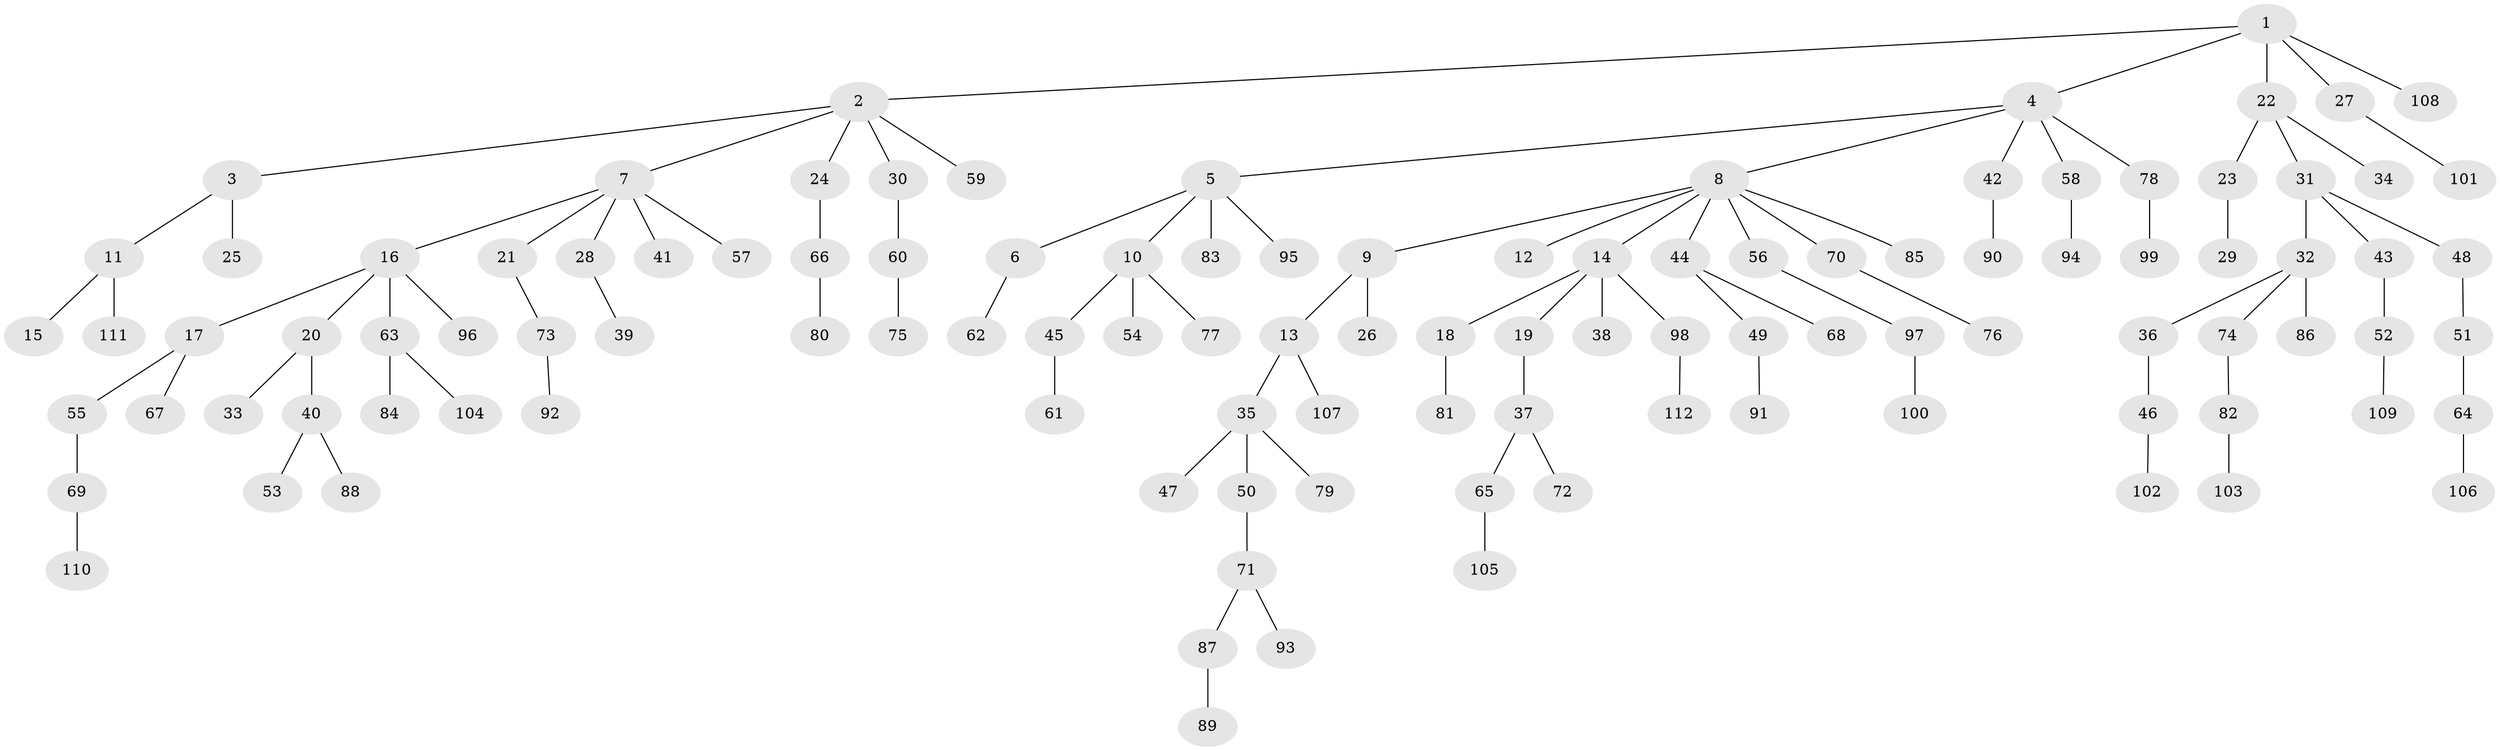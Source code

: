 // Generated by graph-tools (version 1.1) at 2025/50/03/09/25 03:50:24]
// undirected, 112 vertices, 111 edges
graph export_dot {
graph [start="1"]
  node [color=gray90,style=filled];
  1;
  2;
  3;
  4;
  5;
  6;
  7;
  8;
  9;
  10;
  11;
  12;
  13;
  14;
  15;
  16;
  17;
  18;
  19;
  20;
  21;
  22;
  23;
  24;
  25;
  26;
  27;
  28;
  29;
  30;
  31;
  32;
  33;
  34;
  35;
  36;
  37;
  38;
  39;
  40;
  41;
  42;
  43;
  44;
  45;
  46;
  47;
  48;
  49;
  50;
  51;
  52;
  53;
  54;
  55;
  56;
  57;
  58;
  59;
  60;
  61;
  62;
  63;
  64;
  65;
  66;
  67;
  68;
  69;
  70;
  71;
  72;
  73;
  74;
  75;
  76;
  77;
  78;
  79;
  80;
  81;
  82;
  83;
  84;
  85;
  86;
  87;
  88;
  89;
  90;
  91;
  92;
  93;
  94;
  95;
  96;
  97;
  98;
  99;
  100;
  101;
  102;
  103;
  104;
  105;
  106;
  107;
  108;
  109;
  110;
  111;
  112;
  1 -- 2;
  1 -- 4;
  1 -- 22;
  1 -- 27;
  1 -- 108;
  2 -- 3;
  2 -- 7;
  2 -- 24;
  2 -- 30;
  2 -- 59;
  3 -- 11;
  3 -- 25;
  4 -- 5;
  4 -- 8;
  4 -- 42;
  4 -- 58;
  4 -- 78;
  5 -- 6;
  5 -- 10;
  5 -- 83;
  5 -- 95;
  6 -- 62;
  7 -- 16;
  7 -- 21;
  7 -- 28;
  7 -- 41;
  7 -- 57;
  8 -- 9;
  8 -- 12;
  8 -- 14;
  8 -- 44;
  8 -- 56;
  8 -- 70;
  8 -- 85;
  9 -- 13;
  9 -- 26;
  10 -- 45;
  10 -- 54;
  10 -- 77;
  11 -- 15;
  11 -- 111;
  13 -- 35;
  13 -- 107;
  14 -- 18;
  14 -- 19;
  14 -- 38;
  14 -- 98;
  16 -- 17;
  16 -- 20;
  16 -- 63;
  16 -- 96;
  17 -- 55;
  17 -- 67;
  18 -- 81;
  19 -- 37;
  20 -- 33;
  20 -- 40;
  21 -- 73;
  22 -- 23;
  22 -- 31;
  22 -- 34;
  23 -- 29;
  24 -- 66;
  27 -- 101;
  28 -- 39;
  30 -- 60;
  31 -- 32;
  31 -- 43;
  31 -- 48;
  32 -- 36;
  32 -- 74;
  32 -- 86;
  35 -- 47;
  35 -- 50;
  35 -- 79;
  36 -- 46;
  37 -- 65;
  37 -- 72;
  40 -- 53;
  40 -- 88;
  42 -- 90;
  43 -- 52;
  44 -- 49;
  44 -- 68;
  45 -- 61;
  46 -- 102;
  48 -- 51;
  49 -- 91;
  50 -- 71;
  51 -- 64;
  52 -- 109;
  55 -- 69;
  56 -- 97;
  58 -- 94;
  60 -- 75;
  63 -- 84;
  63 -- 104;
  64 -- 106;
  65 -- 105;
  66 -- 80;
  69 -- 110;
  70 -- 76;
  71 -- 87;
  71 -- 93;
  73 -- 92;
  74 -- 82;
  78 -- 99;
  82 -- 103;
  87 -- 89;
  97 -- 100;
  98 -- 112;
}
